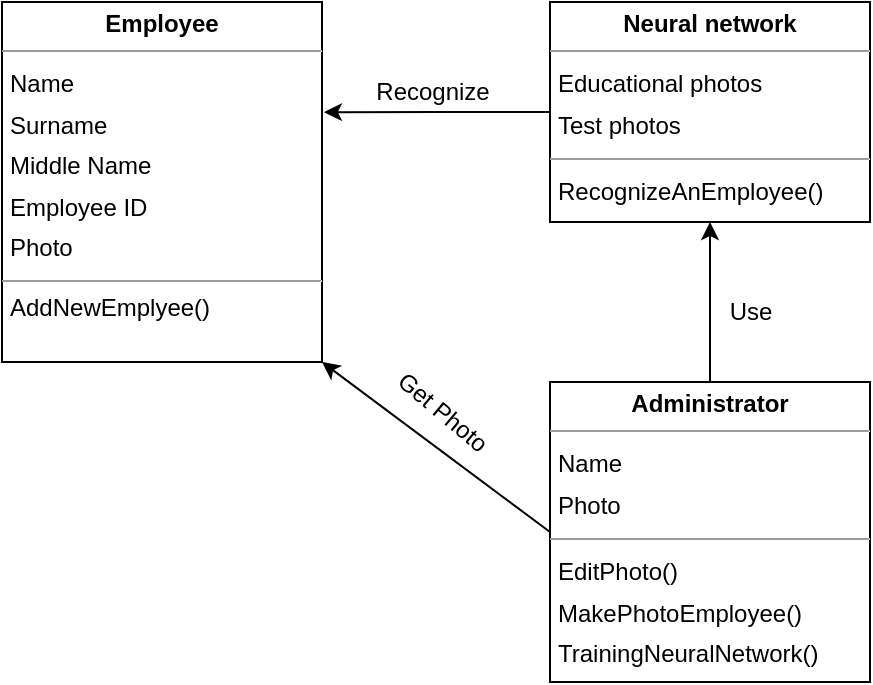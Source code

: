 <mxfile version="22.0.5" type="device">
  <diagram name="Страница — 1" id="wYvc4YyFlZ9Yc97deXyS">
    <mxGraphModel dx="1386" dy="791" grid="1" gridSize="10" guides="1" tooltips="1" connect="1" arrows="1" fold="1" page="1" pageScale="1" pageWidth="827" pageHeight="1169" math="0" shadow="0">
      <root>
        <mxCell id="0" />
        <mxCell id="1" parent="0" />
        <mxCell id="KiIedSo4OwmwZ2S77yev-1" value="&lt;p style=&quot;margin:0px;margin-top:4px;text-align:center;&quot;&gt;&lt;b&gt;Employee&lt;/b&gt;&lt;br&gt;&lt;/p&gt;&lt;hr size=&quot;1&quot;&gt;&lt;p style=&quot;text-align: justify; margin: 0px 0px 0px 4px; line-height: 170%;&quot;&gt;Name&lt;/p&gt;&lt;p style=&quot;text-align: justify; margin: 0px 0px 0px 4px; line-height: 170%;&quot;&gt;Surname&lt;/p&gt;&lt;p style=&quot;text-align: justify; margin: 0px 0px 0px 4px; line-height: 170%;&quot;&gt;Middle Name&lt;/p&gt;&lt;p style=&quot;text-align: justify; margin: 0px 0px 0px 4px; line-height: 170%;&quot;&gt;Employee ID&lt;/p&gt;&lt;p style=&quot;text-align: justify; margin: 0px 0px 0px 4px; line-height: 170%;&quot;&gt;Photo&lt;/p&gt;&lt;hr size=&quot;1&quot;&gt;&lt;p style=&quot;margin:0px;margin-left:4px;&quot;&gt;AddNewEmplyee()&lt;/p&gt;" style="verticalAlign=top;align=left;overflow=fill;fontSize=12;fontFamily=Helvetica;html=1;whiteSpace=wrap;" vertex="1" parent="1">
          <mxGeometry x="60" y="50" width="160" height="180" as="geometry" />
        </mxCell>
        <mxCell id="KiIedSo4OwmwZ2S77yev-2" value="&lt;p style=&quot;margin:0px;margin-top:4px;text-align:center;&quot;&gt;&lt;b&gt;Neural network&lt;/b&gt;&lt;br&gt;&lt;/p&gt;&lt;hr size=&quot;1&quot;&gt;&lt;p style=&quot;margin: 0px 0px 0px 4px; line-height: 170%;&quot;&gt;Educational photos&lt;br&gt;&lt;/p&gt;&lt;p style=&quot;margin: 0px 0px 0px 4px; line-height: 170%;&quot;&gt;Test photos&lt;br&gt;&lt;/p&gt;&lt;hr style=&quot;line-height: 170%;&quot; size=&quot;1&quot;&gt;&lt;p style=&quot;margin: 0px 0px 0px 4px; line-height: 170%;&quot;&gt;RecognizeAnEmployee()&lt;br&gt;&lt;/p&gt;" style="verticalAlign=top;align=left;overflow=fill;fontSize=12;fontFamily=Helvetica;html=1;whiteSpace=wrap;" vertex="1" parent="1">
          <mxGeometry x="334" y="50" width="160" height="110" as="geometry" />
        </mxCell>
        <mxCell id="KiIedSo4OwmwZ2S77yev-5" style="edgeStyle=orthogonalEdgeStyle;rounded=0;orthogonalLoop=1;jettySize=auto;html=1;entryX=0.5;entryY=1;entryDx=0;entryDy=0;" edge="1" parent="1" source="KiIedSo4OwmwZ2S77yev-3" target="KiIedSo4OwmwZ2S77yev-2">
          <mxGeometry relative="1" as="geometry" />
        </mxCell>
        <mxCell id="KiIedSo4OwmwZ2S77yev-3" value="&lt;p style=&quot;margin:0px;margin-top:4px;text-align:center;&quot;&gt;&lt;b&gt;Administrator&lt;/b&gt;&lt;/p&gt;&lt;hr size=&quot;1&quot;&gt;&lt;p style=&quot;margin: 0px 0px 0px 4px; line-height: 170%;&quot;&gt;Name&lt;/p&gt;&lt;p style=&quot;margin: 0px 0px 0px 4px; line-height: 170%;&quot;&gt;Photo&lt;/p&gt;&lt;hr size=&quot;1&quot;&gt;&lt;p style=&quot;margin: 0px 0px 0px 4px; line-height: 170%;&quot;&gt;EditPhoto()&lt;/p&gt;&lt;p style=&quot;margin: 0px 0px 0px 4px; line-height: 170%;&quot;&gt;MakePhotoEmployee()&lt;/p&gt;&lt;p style=&quot;margin: 0px 0px 0px 4px; line-height: 170%;&quot;&gt;TrainingNeuralNetwork()&lt;/p&gt;" style="verticalAlign=top;align=left;overflow=fill;fontSize=12;fontFamily=Helvetica;html=1;whiteSpace=wrap;" vertex="1" parent="1">
          <mxGeometry x="334" y="240" width="160" height="150" as="geometry" />
        </mxCell>
        <mxCell id="KiIedSo4OwmwZ2S77yev-4" style="edgeStyle=orthogonalEdgeStyle;rounded=0;orthogonalLoop=1;jettySize=auto;html=1;entryX=1.006;entryY=0.306;entryDx=0;entryDy=0;entryPerimeter=0;" edge="1" parent="1" source="KiIedSo4OwmwZ2S77yev-2" target="KiIedSo4OwmwZ2S77yev-1">
          <mxGeometry relative="1" as="geometry" />
        </mxCell>
        <mxCell id="KiIedSo4OwmwZ2S77yev-6" value="Use" style="text;html=1;align=center;verticalAlign=middle;resizable=0;points=[];autosize=1;strokeColor=none;fillColor=none;" vertex="1" parent="1">
          <mxGeometry x="414" y="190" width="40" height="30" as="geometry" />
        </mxCell>
        <mxCell id="KiIedSo4OwmwZ2S77yev-7" value="" style="endArrow=classic;html=1;rounded=0;entryX=1;entryY=1;entryDx=0;entryDy=0;exitX=0;exitY=0.5;exitDx=0;exitDy=0;" edge="1" parent="1" source="KiIedSo4OwmwZ2S77yev-3" target="KiIedSo4OwmwZ2S77yev-1">
          <mxGeometry width="50" height="50" relative="1" as="geometry">
            <mxPoint x="170" y="380" as="sourcePoint" />
            <mxPoint x="220" y="330" as="targetPoint" />
          </mxGeometry>
        </mxCell>
        <mxCell id="KiIedSo4OwmwZ2S77yev-8" value="Get Photo" style="text;html=1;align=center;verticalAlign=middle;resizable=0;points=[];autosize=1;strokeColor=none;fillColor=none;rotation=40;" vertex="1" parent="1">
          <mxGeometry x="240" y="240" width="80" height="30" as="geometry" />
        </mxCell>
        <mxCell id="KiIedSo4OwmwZ2S77yev-9" value="Recognize" style="text;html=1;align=center;verticalAlign=middle;resizable=0;points=[];autosize=1;strokeColor=none;fillColor=none;" vertex="1" parent="1">
          <mxGeometry x="235" y="80" width="80" height="30" as="geometry" />
        </mxCell>
      </root>
    </mxGraphModel>
  </diagram>
</mxfile>
